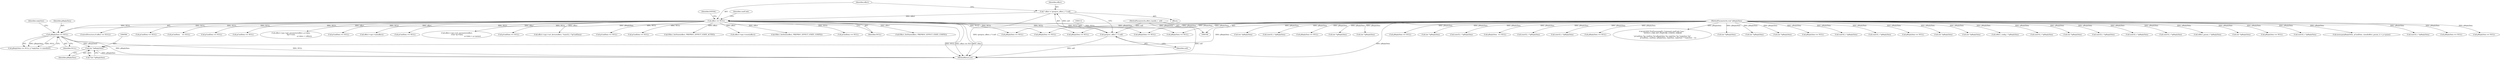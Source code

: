 digraph "0_Android_aeea52da00d210587fb3ed895de3d5f2e0264c88_9@pointer" {
"1000583" [label="(Call,(int *)pReplyData)"];
"1000567" [label="(Call,pReplyData == NULL)"];
"1000106" [label="(MethodParameterIn,void *pReplyData)"];
"1000117" [label="(Call,effect == NULL)"];
"1000109" [label="(Call,* effect = (preproc_effect_t *) self)"];
"1000111" [label="(Call,(preproc_effect_t *) self)"];
"1000101" [label="(MethodParameterIn,effect_handle_t  self)"];
"1000119" [label="(Identifier,NULL)"];
"1000246" [label="(Call,Effect_SetState(effect, PREPROC_EFFECT_STATE_CONFIG))"];
"1000374" [label="(Call,pReplyData == NULL)"];
"1001159" [label="(Call,ALOGE(\"PreProcessingFx_Command cmdCode Case: \"\n \"EFFECT_CMD_SET_FEATURE_CONFIG: ERROR\n\"\n \"pCmdData %p cmdSize %d pReplyData %p replySize %p *replySize %d\",\n                        pCmdData, cmdSize, pReplyData, replySize, replySize ? *replySize : -1))"];
"1000520" [label="(Call,(int *)pReplyData)"];
"1000705" [label="(Call,(int *)pReplyData)"];
"1000116" [label="(ControlStructure,if (effect == NULL))"];
"1000243" [label="(Call,(int *)pReplyData)"];
"1000478" [label="(Call,pReplyData == NULL)"];
"1000111" [label="(Call,(preproc_effect_t *) self)"];
"1000326" [label="(Call,pReplyData == NULL)"];
"1000852" [label="(Call,pCmdData == NULL)"];
"1000980" [label="(Call,(uint32_t *)pReplyData)"];
"1001272" [label="(Call,(uint32_t *)pReplyData)"];
"1000863" [label="(Call,pReplyData == NULL)"];
"1000303" [label="(Call,(int *)pReplyData)"];
"1000786" [label="(Call,(int *)pReplyData)"];
"1000162" [label="(Call,pCmdData    == NULL)"];
"1000130" [label="(Call,pReplyData == NULL)"];
"1000271" [label="(Call,(effect_config_t *)pReplyData)"];
"1001194" [label="(Call,(uint32_t *)pReplyData)"];
"1001030" [label="(Call,pCmdData == NULL)"];
"1000836" [label="(Call,(int *)pReplyData)"];
"1000628" [label="(Call,pCmdData == NULL)"];
"1000109" [label="(Call,* effect = (preproc_effect_t *) self)"];
"1000107" [label="(Block,)"];
"1000125" [label="(Identifier,cmdCode)"];
"1000437" [label="(Call,effect->ops->get_parameter(effect, p->data,\n &p->vsize,\n                                                       p->data + voffset))"];
"1000541" [label="(Call,pReplyData == NULL)"];
"1000899" [label="(Call,(uint32_t *)pReplyData)"];
"1000968" [label="(Call,(uint32_t *)pReplyData)"];
"1001090" [label="(Call,(uint32_t *)pReplyData)"];
"1000407" [label="(Call,(effect_param_t *)pReplyData)"];
"1000795" [label="(Call,pReplyData == NULL)"];
"1000205" [label="(Call,(int *)pReplyData)"];
"1001039" [label="(Call,pReplyData == NULL)"];
"1000585" [label="(Identifier,pReplyData)"];
"1000714" [label="(Call,pCmdData == NULL)"];
"1001075" [label="(Call,(uint32_t *)pReplyData)"];
"1000396" [label="(Call,memcpy(pReplyData, pCmdData, sizeof(effect_param_t) + p->psize))"];
"1000569" [label="(Identifier,NULL)"];
"1000583" [label="(Call,(int *)pReplyData)"];
"1000567" [label="(Call,pReplyData == NULL)"];
"1000123" [label="(Identifier,EINVAL)"];
"1000149" [label="(Call,effect->ops->init(effect))"];
"1000363" [label="(Call,pCmdData == NULL)"];
"1000523" [label="(Call,effect->ops->set_parameter(effect,\n (void *)p->data,\n                                                                p->data + p->psize))"];
"1000572" [label="(Identifier,replySize)"];
"1000943" [label="(Call,(uint32_t *)pReplyData)"];
"1001295" [label="(MethodReturn,int)"];
"1000278" [label="(Call,pCmdData == NULL)"];
"1000614" [label="(Call,effect->ops->set_device(effect, *(uint32_t *)pCmdData))"];
"1000110" [label="(Identifier,effect)"];
"1000113" [label="(Identifier,self)"];
"1001134" [label="(Call,pCmdData == NULL)"];
"1001146" [label="(Call,pReplyData == NULL)"];
"1000582" [label="(Call,*(int *)pReplyData)"];
"1000467" [label="(Call,pCmdData == NULL)"];
"1000568" [label="(Identifier,pReplyData)"];
"1000560" [label="(Call,Effect_SetState(effect, PREPROC_EFFECT_STATE_ACTIVE))"];
"1000637" [label="(Call,pReplyData == NULL)"];
"1000153" [label="(Call,(int *)pReplyData)"];
"1001002" [label="(Call,(uint32_t *)pReplyData)"];
"1000287" [label="(Call,pReplyData == NULL)"];
"1000557" [label="(Call,(int *)pReplyData)"];
"1000101" [label="(MethodParameterIn,effect_handle_t  self)"];
"1000316" [label="(Call,(int *)pReplyData)"];
"1000566" [label="(Call,pReplyData == NULL || *replySize != sizeof(int))"];
"1000356" [label="(Call,effect->ops->reset(effect))"];
"1000253" [label="(Call,pReplyData == NULL)"];
"1000718" [label="(Call,pReplyData == NULL)"];
"1000586" [label="(Call,Effect_SetState(effect, PREPROC_EFFECT_STATE_CONFIG))"];
"1000106" [label="(MethodParameterIn,void *pReplyData)"];
"1000228" [label="(Call,(int *)pReplyData)"];
"1001009" [label="(Call,(uint32_t *)pReplyData)"];
"1000118" [label="(Identifier,effect)"];
"1000594" [label="(Call,pCmdData == NULL)"];
"1000171" [label="(Call,pReplyData  == NULL)"];
"1001244" [label="(Call,(uint32_t *)pReplyData)"];
"1001104" [label="(Call,(uint32_t *)pReplyData)"];
"1000117" [label="(Call,effect == NULL)"];
"1000583" -> "1000582"  [label="AST: "];
"1000583" -> "1000585"  [label="CFG: "];
"1000584" -> "1000583"  [label="AST: "];
"1000585" -> "1000583"  [label="AST: "];
"1000582" -> "1000583"  [label="CFG: "];
"1000583" -> "1001295"  [label="DDG: pReplyData"];
"1000567" -> "1000583"  [label="DDG: pReplyData"];
"1000106" -> "1000583"  [label="DDG: pReplyData"];
"1000567" -> "1000566"  [label="AST: "];
"1000567" -> "1000569"  [label="CFG: "];
"1000568" -> "1000567"  [label="AST: "];
"1000569" -> "1000567"  [label="AST: "];
"1000572" -> "1000567"  [label="CFG: "];
"1000566" -> "1000567"  [label="CFG: "];
"1000567" -> "1001295"  [label="DDG: pReplyData"];
"1000567" -> "1001295"  [label="DDG: NULL"];
"1000567" -> "1000566"  [label="DDG: pReplyData"];
"1000567" -> "1000566"  [label="DDG: NULL"];
"1000106" -> "1000567"  [label="DDG: pReplyData"];
"1000117" -> "1000567"  [label="DDG: NULL"];
"1000106" -> "1000100"  [label="AST: "];
"1000106" -> "1001295"  [label="DDG: pReplyData"];
"1000106" -> "1000130"  [label="DDG: pReplyData"];
"1000106" -> "1000153"  [label="DDG: pReplyData"];
"1000106" -> "1000171"  [label="DDG: pReplyData"];
"1000106" -> "1000205"  [label="DDG: pReplyData"];
"1000106" -> "1000228"  [label="DDG: pReplyData"];
"1000106" -> "1000243"  [label="DDG: pReplyData"];
"1000106" -> "1000253"  [label="DDG: pReplyData"];
"1000106" -> "1000271"  [label="DDG: pReplyData"];
"1000106" -> "1000287"  [label="DDG: pReplyData"];
"1000106" -> "1000303"  [label="DDG: pReplyData"];
"1000106" -> "1000316"  [label="DDG: pReplyData"];
"1000106" -> "1000326"  [label="DDG: pReplyData"];
"1000106" -> "1000374"  [label="DDG: pReplyData"];
"1000106" -> "1000396"  [label="DDG: pReplyData"];
"1000106" -> "1000407"  [label="DDG: pReplyData"];
"1000106" -> "1000478"  [label="DDG: pReplyData"];
"1000106" -> "1000520"  [label="DDG: pReplyData"];
"1000106" -> "1000541"  [label="DDG: pReplyData"];
"1000106" -> "1000557"  [label="DDG: pReplyData"];
"1000106" -> "1000637"  [label="DDG: pReplyData"];
"1000106" -> "1000705"  [label="DDG: pReplyData"];
"1000106" -> "1000718"  [label="DDG: pReplyData"];
"1000106" -> "1000786"  [label="DDG: pReplyData"];
"1000106" -> "1000795"  [label="DDG: pReplyData"];
"1000106" -> "1000836"  [label="DDG: pReplyData"];
"1000106" -> "1000863"  [label="DDG: pReplyData"];
"1000106" -> "1000899"  [label="DDG: pReplyData"];
"1000106" -> "1000943"  [label="DDG: pReplyData"];
"1000106" -> "1000968"  [label="DDG: pReplyData"];
"1000106" -> "1000980"  [label="DDG: pReplyData"];
"1000106" -> "1001002"  [label="DDG: pReplyData"];
"1000106" -> "1001009"  [label="DDG: pReplyData"];
"1000106" -> "1001039"  [label="DDG: pReplyData"];
"1000106" -> "1001075"  [label="DDG: pReplyData"];
"1000106" -> "1001090"  [label="DDG: pReplyData"];
"1000106" -> "1001104"  [label="DDG: pReplyData"];
"1000106" -> "1001146"  [label="DDG: pReplyData"];
"1000106" -> "1001159"  [label="DDG: pReplyData"];
"1000106" -> "1001194"  [label="DDG: pReplyData"];
"1000106" -> "1001244"  [label="DDG: pReplyData"];
"1000106" -> "1001272"  [label="DDG: pReplyData"];
"1000117" -> "1000116"  [label="AST: "];
"1000117" -> "1000119"  [label="CFG: "];
"1000118" -> "1000117"  [label="AST: "];
"1000119" -> "1000117"  [label="AST: "];
"1000123" -> "1000117"  [label="CFG: "];
"1000125" -> "1000117"  [label="CFG: "];
"1000117" -> "1001295"  [label="DDG: effect == NULL"];
"1000117" -> "1001295"  [label="DDG: effect"];
"1000117" -> "1001295"  [label="DDG: NULL"];
"1000109" -> "1000117"  [label="DDG: effect"];
"1000117" -> "1000130"  [label="DDG: NULL"];
"1000117" -> "1000149"  [label="DDG: effect"];
"1000117" -> "1000162"  [label="DDG: NULL"];
"1000117" -> "1000246"  [label="DDG: effect"];
"1000117" -> "1000253"  [label="DDG: NULL"];
"1000117" -> "1000278"  [label="DDG: NULL"];
"1000117" -> "1000326"  [label="DDG: NULL"];
"1000117" -> "1000356"  [label="DDG: effect"];
"1000117" -> "1000363"  [label="DDG: NULL"];
"1000117" -> "1000437"  [label="DDG: effect"];
"1000117" -> "1000467"  [label="DDG: NULL"];
"1000117" -> "1000523"  [label="DDG: effect"];
"1000117" -> "1000541"  [label="DDG: NULL"];
"1000117" -> "1000560"  [label="DDG: effect"];
"1000117" -> "1000586"  [label="DDG: effect"];
"1000117" -> "1000594"  [label="DDG: NULL"];
"1000117" -> "1000614"  [label="DDG: effect"];
"1000117" -> "1000628"  [label="DDG: NULL"];
"1000117" -> "1000714"  [label="DDG: NULL"];
"1000117" -> "1000795"  [label="DDG: NULL"];
"1000117" -> "1000852"  [label="DDG: NULL"];
"1000117" -> "1001030"  [label="DDG: NULL"];
"1000117" -> "1001134"  [label="DDG: NULL"];
"1000109" -> "1000107"  [label="AST: "];
"1000109" -> "1000111"  [label="CFG: "];
"1000110" -> "1000109"  [label="AST: "];
"1000111" -> "1000109"  [label="AST: "];
"1000118" -> "1000109"  [label="CFG: "];
"1000109" -> "1001295"  [label="DDG: (preproc_effect_t *) self"];
"1000111" -> "1000109"  [label="DDG: self"];
"1000111" -> "1000113"  [label="CFG: "];
"1000112" -> "1000111"  [label="AST: "];
"1000113" -> "1000111"  [label="AST: "];
"1000111" -> "1001295"  [label="DDG: self"];
"1000101" -> "1000111"  [label="DDG: self"];
"1000101" -> "1000100"  [label="AST: "];
"1000101" -> "1001295"  [label="DDG: self"];
}
